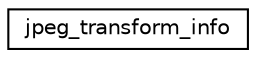 digraph "Graphical Class Hierarchy"
{
  edge [fontname="Helvetica",fontsize="10",labelfontname="Helvetica",labelfontsize="10"];
  node [fontname="Helvetica",fontsize="10",shape=record];
  rankdir="LR";
  Node1 [label="jpeg_transform_info",height=0.2,width=0.4,color="black", fillcolor="white", style="filled",URL="$structjpeg__transform__info.html"];
}
